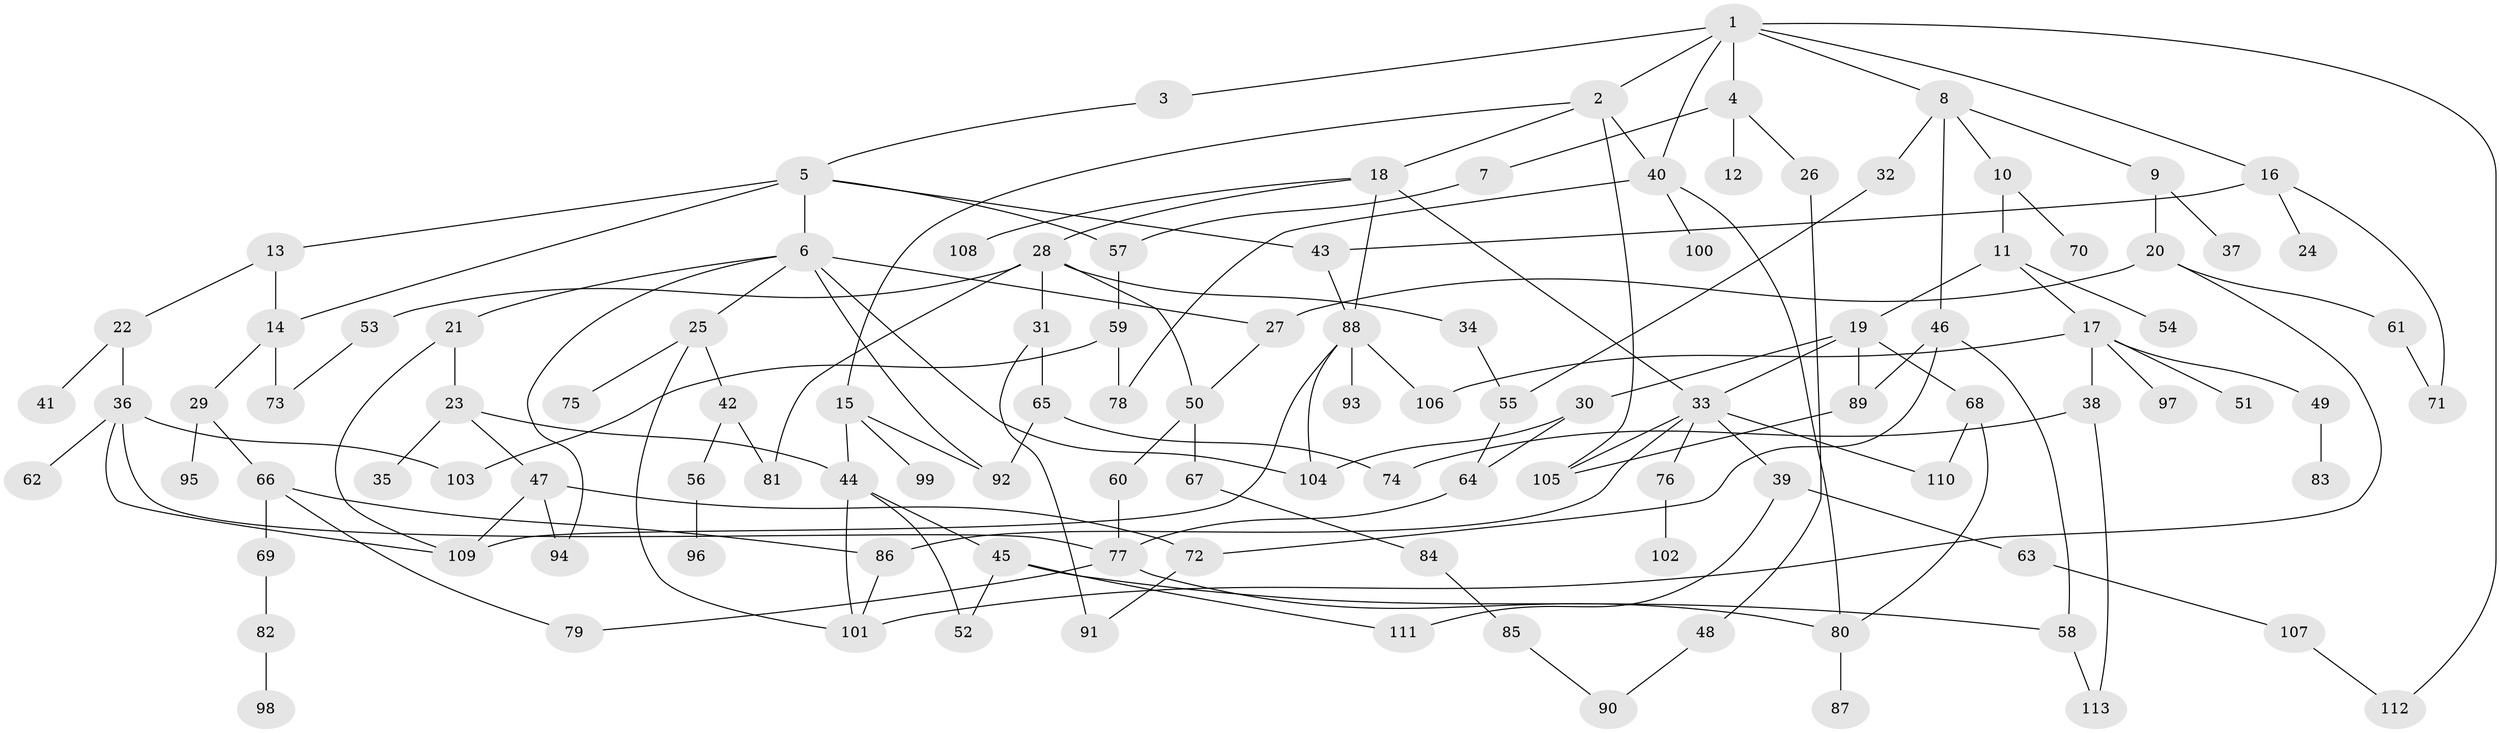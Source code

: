 // Generated by graph-tools (version 1.1) at 2025/25/03/09/25 03:25:26]
// undirected, 113 vertices, 159 edges
graph export_dot {
graph [start="1"]
  node [color=gray90,style=filled];
  1;
  2;
  3;
  4;
  5;
  6;
  7;
  8;
  9;
  10;
  11;
  12;
  13;
  14;
  15;
  16;
  17;
  18;
  19;
  20;
  21;
  22;
  23;
  24;
  25;
  26;
  27;
  28;
  29;
  30;
  31;
  32;
  33;
  34;
  35;
  36;
  37;
  38;
  39;
  40;
  41;
  42;
  43;
  44;
  45;
  46;
  47;
  48;
  49;
  50;
  51;
  52;
  53;
  54;
  55;
  56;
  57;
  58;
  59;
  60;
  61;
  62;
  63;
  64;
  65;
  66;
  67;
  68;
  69;
  70;
  71;
  72;
  73;
  74;
  75;
  76;
  77;
  78;
  79;
  80;
  81;
  82;
  83;
  84;
  85;
  86;
  87;
  88;
  89;
  90;
  91;
  92;
  93;
  94;
  95;
  96;
  97;
  98;
  99;
  100;
  101;
  102;
  103;
  104;
  105;
  106;
  107;
  108;
  109;
  110;
  111;
  112;
  113;
  1 -- 2;
  1 -- 3;
  1 -- 4;
  1 -- 8;
  1 -- 16;
  1 -- 112;
  1 -- 40;
  2 -- 15;
  2 -- 18;
  2 -- 40;
  2 -- 105;
  3 -- 5;
  4 -- 7;
  4 -- 12;
  4 -- 26;
  5 -- 6;
  5 -- 13;
  5 -- 43;
  5 -- 57;
  5 -- 14;
  6 -- 21;
  6 -- 25;
  6 -- 94;
  6 -- 104;
  6 -- 27;
  6 -- 92;
  7 -- 57;
  8 -- 9;
  8 -- 10;
  8 -- 32;
  8 -- 46;
  9 -- 20;
  9 -- 37;
  10 -- 11;
  10 -- 70;
  11 -- 17;
  11 -- 19;
  11 -- 54;
  13 -- 14;
  13 -- 22;
  14 -- 29;
  14 -- 73;
  15 -- 44;
  15 -- 99;
  15 -- 92;
  16 -- 24;
  16 -- 71;
  16 -- 43;
  17 -- 38;
  17 -- 49;
  17 -- 51;
  17 -- 97;
  17 -- 106;
  18 -- 28;
  18 -- 33;
  18 -- 88;
  18 -- 108;
  19 -- 30;
  19 -- 68;
  19 -- 89;
  19 -- 33;
  20 -- 27;
  20 -- 61;
  20 -- 101;
  21 -- 23;
  21 -- 109;
  22 -- 36;
  22 -- 41;
  23 -- 35;
  23 -- 47;
  23 -- 44;
  25 -- 42;
  25 -- 75;
  25 -- 101;
  26 -- 48;
  27 -- 50;
  28 -- 31;
  28 -- 34;
  28 -- 50;
  28 -- 53;
  28 -- 81;
  29 -- 66;
  29 -- 95;
  30 -- 64;
  30 -- 104;
  31 -- 65;
  31 -- 91;
  32 -- 55;
  33 -- 39;
  33 -- 76;
  33 -- 86;
  33 -- 110;
  33 -- 105;
  34 -- 55;
  36 -- 62;
  36 -- 103;
  36 -- 109;
  36 -- 77;
  38 -- 113;
  38 -- 74;
  39 -- 63;
  39 -- 111;
  40 -- 100;
  40 -- 78;
  40 -- 80;
  42 -- 56;
  42 -- 81;
  43 -- 88;
  44 -- 45;
  44 -- 52;
  44 -- 101;
  45 -- 58;
  45 -- 111;
  45 -- 52;
  46 -- 58;
  46 -- 72;
  46 -- 89;
  47 -- 72;
  47 -- 109;
  47 -- 94;
  48 -- 90;
  49 -- 83;
  50 -- 60;
  50 -- 67;
  53 -- 73;
  55 -- 64;
  56 -- 96;
  57 -- 59;
  58 -- 113;
  59 -- 78;
  59 -- 103;
  60 -- 77;
  61 -- 71;
  63 -- 107;
  64 -- 77;
  65 -- 74;
  65 -- 92;
  66 -- 69;
  66 -- 79;
  66 -- 86;
  67 -- 84;
  68 -- 110;
  68 -- 80;
  69 -- 82;
  72 -- 91;
  76 -- 102;
  77 -- 80;
  77 -- 79;
  80 -- 87;
  82 -- 98;
  84 -- 85;
  85 -- 90;
  86 -- 101;
  88 -- 93;
  88 -- 104;
  88 -- 109;
  88 -- 106;
  89 -- 105;
  107 -- 112;
}
